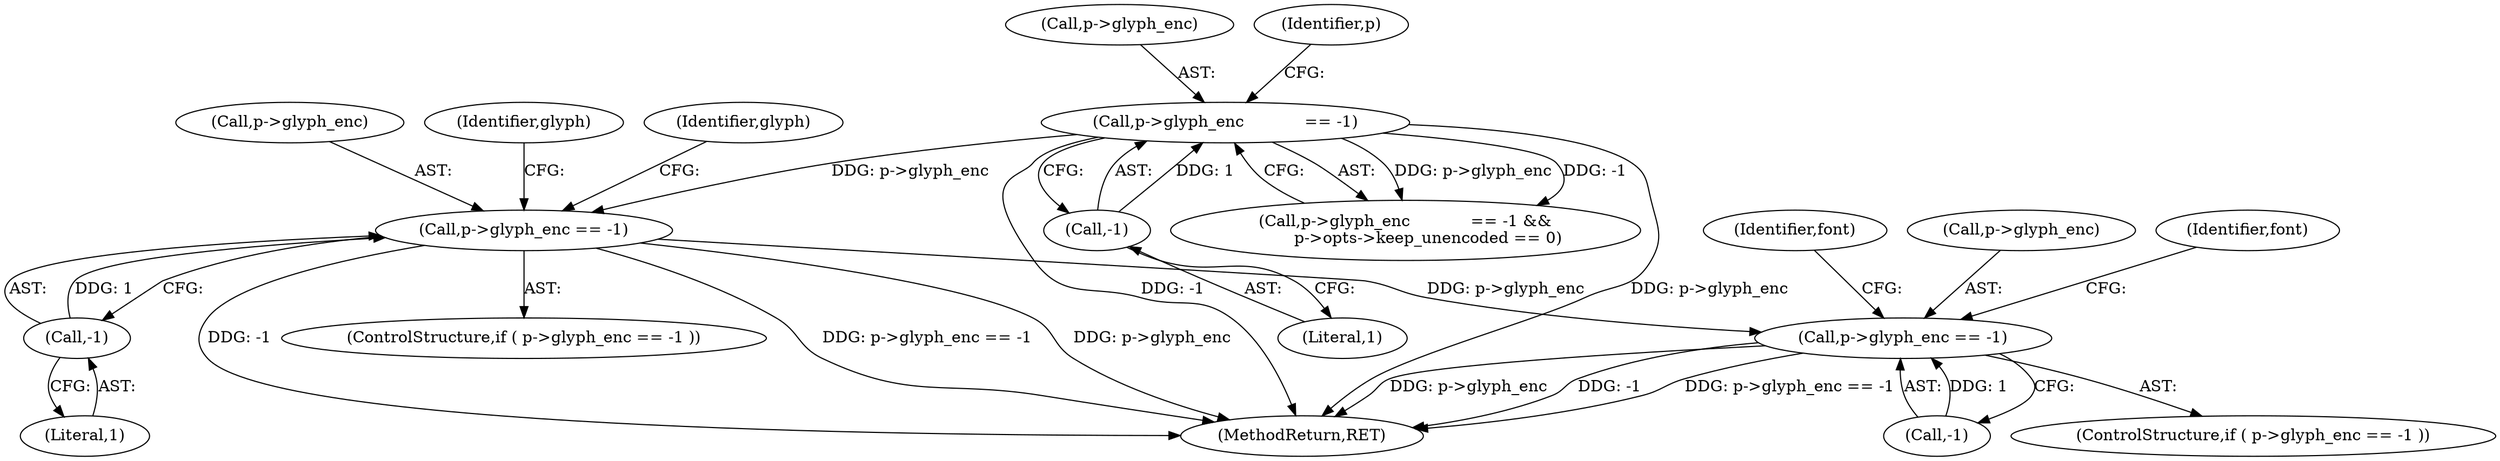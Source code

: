 digraph "0_savannah_7f2e4f4f553f6836be7683f66226afac3fa979b8@pointer" {
"1000777" [label="(Call,p->glyph_enc == -1)"];
"1000381" [label="(Call,p->glyph_enc            == -1)"];
"1000385" [label="(Call,-1)"];
"1000781" [label="(Call,-1)"];
"1001406" [label="(Call,p->glyph_enc == -1)"];
"1000777" [label="(Call,p->glyph_enc == -1)"];
"1000776" [label="(ControlStructure,if ( p->glyph_enc == -1 ))"];
"1000778" [label="(Call,p->glyph_enc)"];
"1001562" [label="(MethodReturn,RET)"];
"1001406" [label="(Call,p->glyph_enc == -1)"];
"1000782" [label="(Literal,1)"];
"1001424" [label="(Identifier,font)"];
"1001407" [label="(Call,p->glyph_enc)"];
"1000385" [label="(Call,-1)"];
"1000781" [label="(Call,-1)"];
"1000380" [label="(Call,p->glyph_enc            == -1 &&\n         p->opts->keep_unencoded == 0)"];
"1001414" [label="(Identifier,font)"];
"1000784" [label="(Identifier,glyph)"];
"1001405" [label="(ControlStructure,if ( p->glyph_enc == -1 ))"];
"1000382" [label="(Call,p->glyph_enc)"];
"1000796" [label="(Identifier,glyph)"];
"1001410" [label="(Call,-1)"];
"1000381" [label="(Call,p->glyph_enc            == -1)"];
"1000386" [label="(Literal,1)"];
"1000390" [label="(Identifier,p)"];
"1000777" -> "1000776"  [label="AST: "];
"1000777" -> "1000781"  [label="CFG: "];
"1000778" -> "1000777"  [label="AST: "];
"1000781" -> "1000777"  [label="AST: "];
"1000784" -> "1000777"  [label="CFG: "];
"1000796" -> "1000777"  [label="CFG: "];
"1000777" -> "1001562"  [label="DDG: -1"];
"1000777" -> "1001562"  [label="DDG: p->glyph_enc == -1"];
"1000777" -> "1001562"  [label="DDG: p->glyph_enc"];
"1000381" -> "1000777"  [label="DDG: p->glyph_enc"];
"1000781" -> "1000777"  [label="DDG: 1"];
"1000777" -> "1001406"  [label="DDG: p->glyph_enc"];
"1000381" -> "1000380"  [label="AST: "];
"1000381" -> "1000385"  [label="CFG: "];
"1000382" -> "1000381"  [label="AST: "];
"1000385" -> "1000381"  [label="AST: "];
"1000390" -> "1000381"  [label="CFG: "];
"1000380" -> "1000381"  [label="CFG: "];
"1000381" -> "1001562"  [label="DDG: p->glyph_enc"];
"1000381" -> "1001562"  [label="DDG: -1"];
"1000381" -> "1000380"  [label="DDG: p->glyph_enc"];
"1000381" -> "1000380"  [label="DDG: -1"];
"1000385" -> "1000381"  [label="DDG: 1"];
"1000385" -> "1000386"  [label="CFG: "];
"1000386" -> "1000385"  [label="AST: "];
"1000781" -> "1000782"  [label="CFG: "];
"1000782" -> "1000781"  [label="AST: "];
"1001406" -> "1001405"  [label="AST: "];
"1001406" -> "1001410"  [label="CFG: "];
"1001407" -> "1001406"  [label="AST: "];
"1001410" -> "1001406"  [label="AST: "];
"1001414" -> "1001406"  [label="CFG: "];
"1001424" -> "1001406"  [label="CFG: "];
"1001406" -> "1001562"  [label="DDG: -1"];
"1001406" -> "1001562"  [label="DDG: p->glyph_enc == -1"];
"1001406" -> "1001562"  [label="DDG: p->glyph_enc"];
"1001410" -> "1001406"  [label="DDG: 1"];
}
